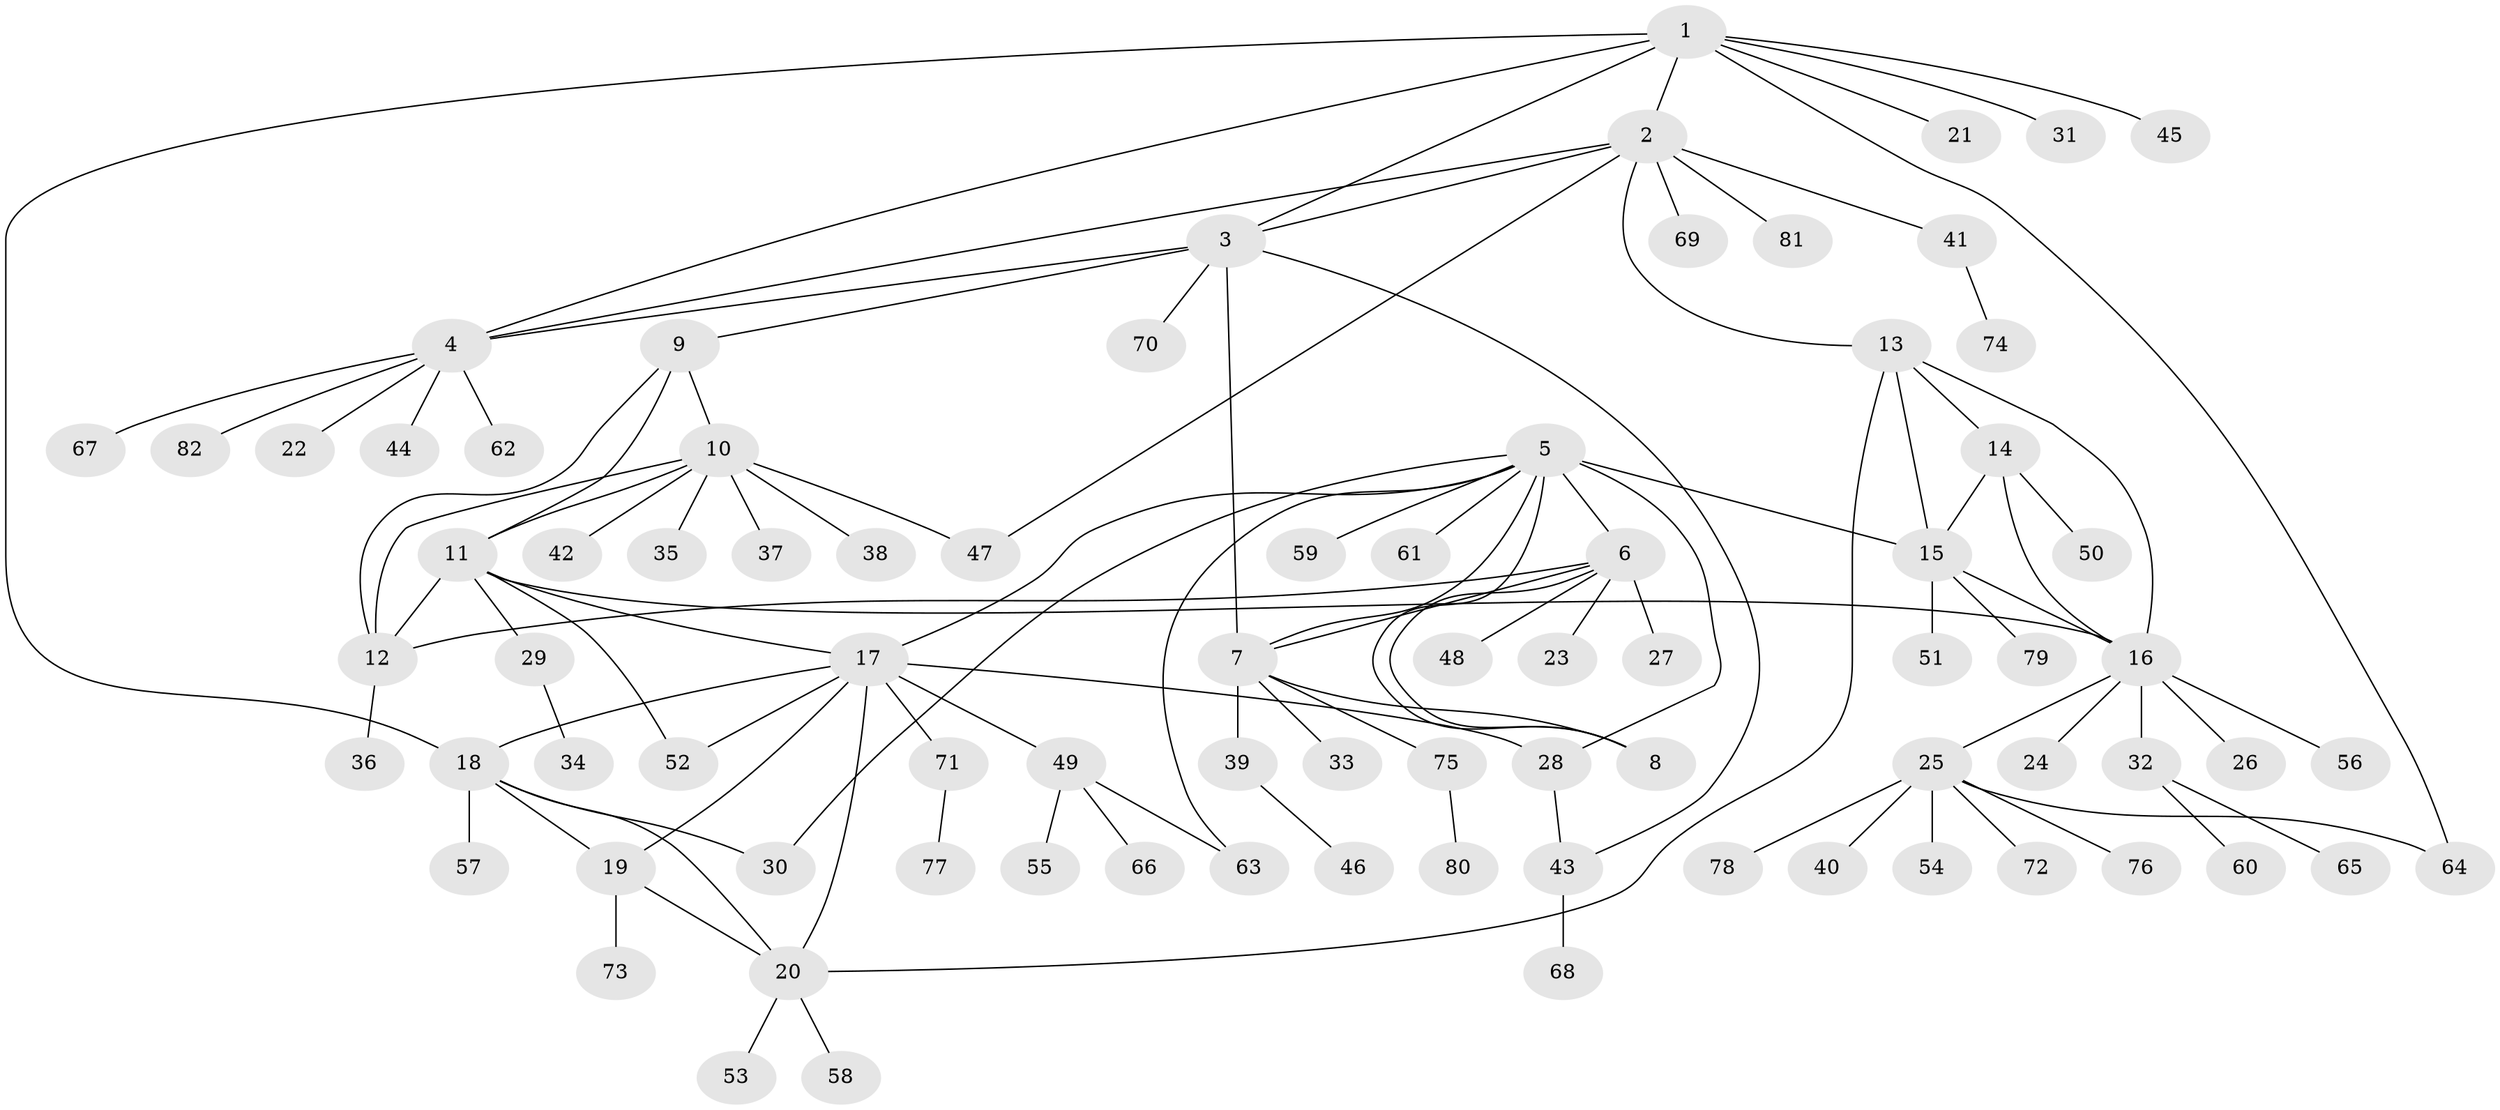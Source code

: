 // Generated by graph-tools (version 1.1) at 2025/16/03/09/25 04:16:02]
// undirected, 82 vertices, 109 edges
graph export_dot {
graph [start="1"]
  node [color=gray90,style=filled];
  1;
  2;
  3;
  4;
  5;
  6;
  7;
  8;
  9;
  10;
  11;
  12;
  13;
  14;
  15;
  16;
  17;
  18;
  19;
  20;
  21;
  22;
  23;
  24;
  25;
  26;
  27;
  28;
  29;
  30;
  31;
  32;
  33;
  34;
  35;
  36;
  37;
  38;
  39;
  40;
  41;
  42;
  43;
  44;
  45;
  46;
  47;
  48;
  49;
  50;
  51;
  52;
  53;
  54;
  55;
  56;
  57;
  58;
  59;
  60;
  61;
  62;
  63;
  64;
  65;
  66;
  67;
  68;
  69;
  70;
  71;
  72;
  73;
  74;
  75;
  76;
  77;
  78;
  79;
  80;
  81;
  82;
  1 -- 2;
  1 -- 3;
  1 -- 4;
  1 -- 18;
  1 -- 21;
  1 -- 31;
  1 -- 45;
  1 -- 64;
  2 -- 3;
  2 -- 4;
  2 -- 13;
  2 -- 41;
  2 -- 47;
  2 -- 69;
  2 -- 81;
  3 -- 4;
  3 -- 7;
  3 -- 9;
  3 -- 43;
  3 -- 70;
  4 -- 22;
  4 -- 44;
  4 -- 62;
  4 -- 67;
  4 -- 82;
  5 -- 6;
  5 -- 7;
  5 -- 8;
  5 -- 15;
  5 -- 17;
  5 -- 28;
  5 -- 30;
  5 -- 59;
  5 -- 61;
  5 -- 63;
  6 -- 7;
  6 -- 8;
  6 -- 12;
  6 -- 23;
  6 -- 27;
  6 -- 48;
  7 -- 8;
  7 -- 33;
  7 -- 39;
  7 -- 75;
  9 -- 10;
  9 -- 11;
  9 -- 12;
  10 -- 11;
  10 -- 12;
  10 -- 35;
  10 -- 37;
  10 -- 38;
  10 -- 42;
  10 -- 47;
  11 -- 12;
  11 -- 16;
  11 -- 17;
  11 -- 29;
  11 -- 52;
  12 -- 36;
  13 -- 14;
  13 -- 15;
  13 -- 16;
  13 -- 20;
  14 -- 15;
  14 -- 16;
  14 -- 50;
  15 -- 16;
  15 -- 51;
  15 -- 79;
  16 -- 24;
  16 -- 25;
  16 -- 26;
  16 -- 32;
  16 -- 56;
  17 -- 18;
  17 -- 19;
  17 -- 20;
  17 -- 28;
  17 -- 49;
  17 -- 52;
  17 -- 71;
  18 -- 19;
  18 -- 20;
  18 -- 30;
  18 -- 57;
  19 -- 20;
  19 -- 73;
  20 -- 53;
  20 -- 58;
  25 -- 40;
  25 -- 54;
  25 -- 64;
  25 -- 72;
  25 -- 76;
  25 -- 78;
  28 -- 43;
  29 -- 34;
  32 -- 60;
  32 -- 65;
  39 -- 46;
  41 -- 74;
  43 -- 68;
  49 -- 55;
  49 -- 63;
  49 -- 66;
  71 -- 77;
  75 -- 80;
}
